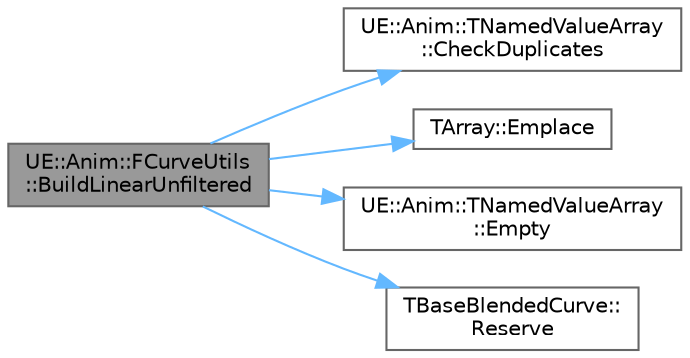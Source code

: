 digraph "UE::Anim::FCurveUtils::BuildLinearUnfiltered"
{
 // INTERACTIVE_SVG=YES
 // LATEX_PDF_SIZE
  bgcolor="transparent";
  edge [fontname=Helvetica,fontsize=10,labelfontname=Helvetica,labelfontsize=10];
  node [fontname=Helvetica,fontsize=10,shape=box,height=0.2,width=0.4];
  rankdir="LR";
  Node1 [id="Node000001",label="UE::Anim::FCurveUtils\l::BuildLinearUnfiltered",height=0.2,width=0.4,color="gray40", fillcolor="grey60", style="filled", fontcolor="black",tooltip=" "];
  Node1 -> Node2 [id="edge1_Node000001_Node000002",color="steelblue1",style="solid",tooltip=" "];
  Node2 [id="Node000002",label="UE::Anim::TNamedValueArray\l::CheckDuplicates",height=0.2,width=0.4,color="grey40", fillcolor="white", style="filled",URL="$d3/d27/structUE_1_1Anim_1_1TNamedValueArray.html#ae47a6a95b1ffba134f1da9a2209a8ee8",tooltip=" "];
  Node1 -> Node3 [id="edge2_Node000001_Node000003",color="steelblue1",style="solid",tooltip=" "];
  Node3 [id="Node000003",label="TArray::Emplace",height=0.2,width=0.4,color="grey40", fillcolor="white", style="filled",URL="$d4/d52/classTArray.html#a084ac3e03e7fe74b0b2d28cd8695c197",tooltip="Constructs a new item at the end of the array, possibly reallocating the whole array to fit."];
  Node1 -> Node4 [id="edge3_Node000001_Node000004",color="steelblue1",style="solid",tooltip=" "];
  Node4 [id="Node000004",label="UE::Anim::TNamedValueArray\l::Empty",height=0.2,width=0.4,color="grey40", fillcolor="white", style="filled",URL="$d3/d27/structUE_1_1Anim_1_1TNamedValueArray.html#ae4dff2b249e316db7e3464f86bea99d1",tooltip="Reset the internal allocations."];
  Node1 -> Node5 [id="edge4_Node000001_Node000005",color="steelblue1",style="solid",tooltip=" "];
  Node5 [id="Node000005",label="TBaseBlendedCurve::\lReserve",height=0.2,width=0.4,color="grey40", fillcolor="white", style="filled",URL="$d1/dd3/structTBaseBlendedCurve.html#a113b459f272b318a57955c2e3e7d8dce",tooltip="Reserves memory for InNumElements."];
}
